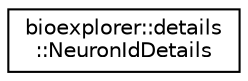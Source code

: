 digraph "Graphical Class Hierarchy"
{
 // LATEX_PDF_SIZE
  edge [fontname="Helvetica",fontsize="10",labelfontname="Helvetica",labelfontsize="10"];
  node [fontname="Helvetica",fontsize="10",shape=record];
  rankdir="LR";
  Node0 [label="bioexplorer::details\l::NeuronIdDetails",height=0.2,width=0.4,color="black", fillcolor="white", style="filled",URL="$da/dc3/structbioexplorer_1_1details_1_1NeuronIdDetails.html",tooltip=" "];
}
